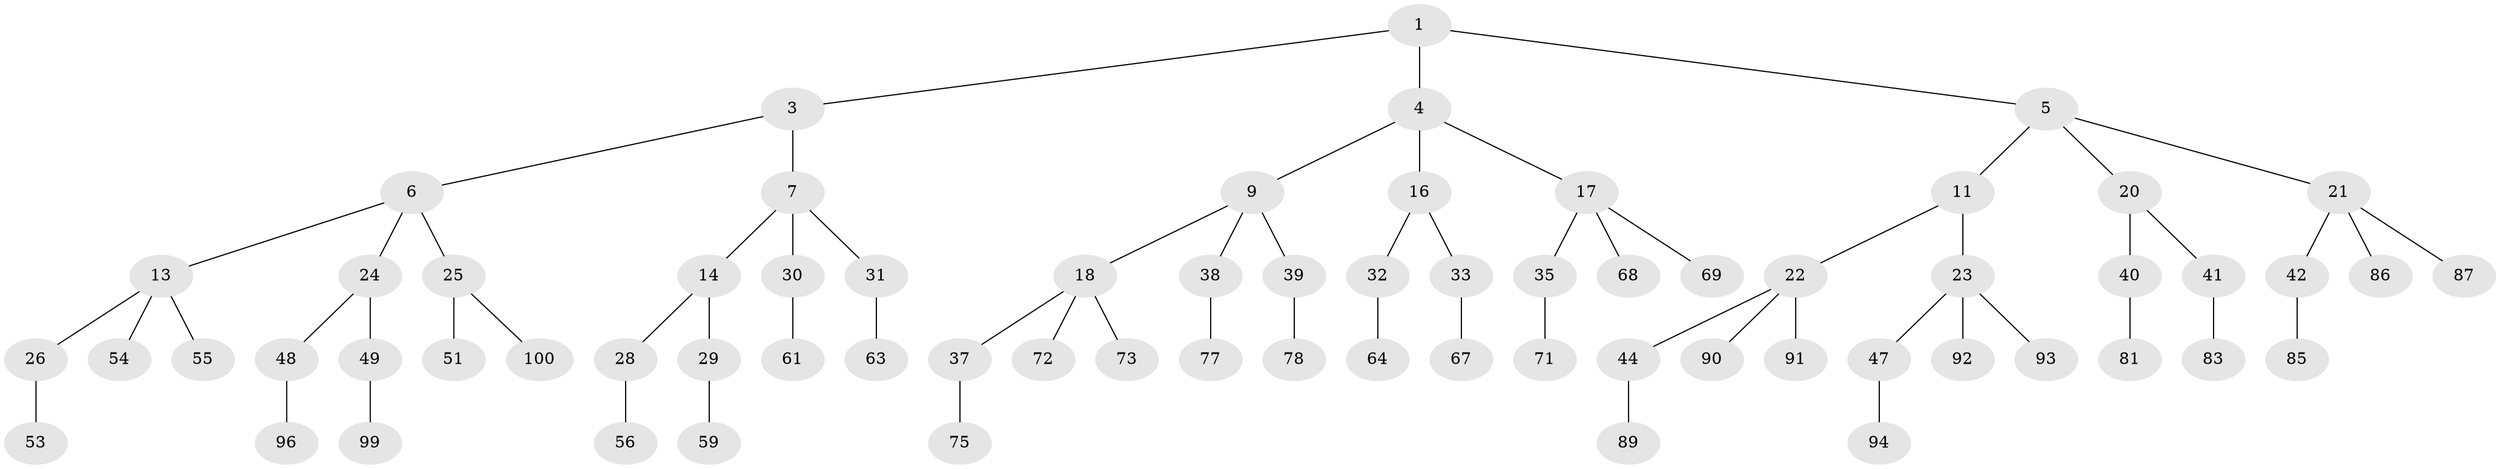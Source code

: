 // original degree distribution, {2: 0.02, 3: 0.48, 1: 0.5}
// Generated by graph-tools (version 1.1) at 2025/38/02/21/25 10:38:56]
// undirected, 69 vertices, 68 edges
graph export_dot {
graph [start="1"]
  node [color=gray90,style=filled];
  1 [super="+2"];
  3 [latent=1];
  4 [latent=0.5,super="+8"];
  5 [latent=0.5,super="+10"];
  6 [latent=0.5,super="+12"];
  7 [latent=0.5,super="+15"];
  9 [latent=0.333333,super="+19"];
  11 [latent=0.333333];
  13 [latent=0.333333,super="+27"];
  14 [latent=0.333333];
  16 [latent=0.25];
  17 [latent=0.25,super="+34"];
  18 [latent=0.25,super="+36"];
  20 [latent=0.25];
  21 [latent=0.25,super="+43"];
  22 [latent=0.25,super="+45"];
  23 [latent=0.25,super="+46"];
  24 [latent=0.25];
  25 [latent=0.25,super="+50"];
  26 [latent=0.25,super="+52"];
  28 [latent=0.25,super="+57"];
  29 [latent=0.25,super="+58"];
  30 [latent=0.25,super="+60"];
  31 [latent=0.25,super="+62"];
  32 [latent=0.2,super="+65"];
  33 [latent=0.2,super="+66"];
  35 [latent=0.2,super="+70"];
  37 [latent=0.2,super="+74"];
  38 [latent=0.2,super="+76"];
  39 [latent=0.2,super="+79"];
  40 [latent=0.2,super="+80"];
  41 [latent=0.2,super="+82"];
  42 [latent=0.2,super="+84"];
  44 [latent=0.2,super="+88"];
  47 [latent=0.2,super="+95"];
  48 [latent=0.2,super="+97"];
  49 [latent=0.2,super="+98"];
  51 [latent=0.2];
  53 [latent=0.2];
  54 [latent=0.2];
  55 [latent=0.2];
  56 [latent=0.2];
  59 [latent=0.2];
  61 [latent=0.2];
  63 [latent=0.2];
  64 [latent=0.166667];
  67 [latent=0.166667];
  68 [latent=0.166667];
  69 [latent=0.166667];
  71 [latent=0.166667];
  72 [latent=0.166667];
  73 [latent=0.166667];
  75 [latent=0.166667];
  77 [latent=0.166667];
  78 [latent=0.166667];
  81 [latent=0.166667];
  83 [latent=0.166667];
  85 [latent=0.166667];
  86 [latent=0.166667];
  87 [latent=0.166667];
  89 [latent=0.166667];
  90 [latent=0.166667];
  91 [latent=0.166667];
  92 [latent=0.166667];
  93 [latent=0.166667];
  94 [latent=0.166667];
  96 [latent=0.166667];
  99 [latent=0.166667];
  100 [latent=0.166667];
  1 -- 3;
  1 -- 4;
  1 -- 5;
  3 -- 6;
  3 -- 7;
  4 -- 9;
  4 -- 16;
  4 -- 17;
  5 -- 11;
  5 -- 21;
  5 -- 20;
  6 -- 13;
  6 -- 24;
  6 -- 25;
  7 -- 14;
  7 -- 31;
  7 -- 30;
  9 -- 18;
  9 -- 38;
  9 -- 39;
  11 -- 22;
  11 -- 23;
  13 -- 26;
  13 -- 54;
  13 -- 55;
  14 -- 28;
  14 -- 29;
  16 -- 32;
  16 -- 33;
  17 -- 35;
  17 -- 68;
  17 -- 69;
  18 -- 37;
  18 -- 72;
  18 -- 73;
  20 -- 40;
  20 -- 41;
  21 -- 42;
  21 -- 86;
  21 -- 87;
  22 -- 44;
  22 -- 90;
  22 -- 91;
  23 -- 47;
  23 -- 92;
  23 -- 93;
  24 -- 48;
  24 -- 49;
  25 -- 51;
  25 -- 100;
  26 -- 53;
  28 -- 56;
  29 -- 59;
  30 -- 61;
  31 -- 63;
  32 -- 64;
  33 -- 67;
  35 -- 71;
  37 -- 75;
  38 -- 77;
  39 -- 78;
  40 -- 81;
  41 -- 83;
  42 -- 85;
  44 -- 89;
  47 -- 94;
  48 -- 96;
  49 -- 99;
}
